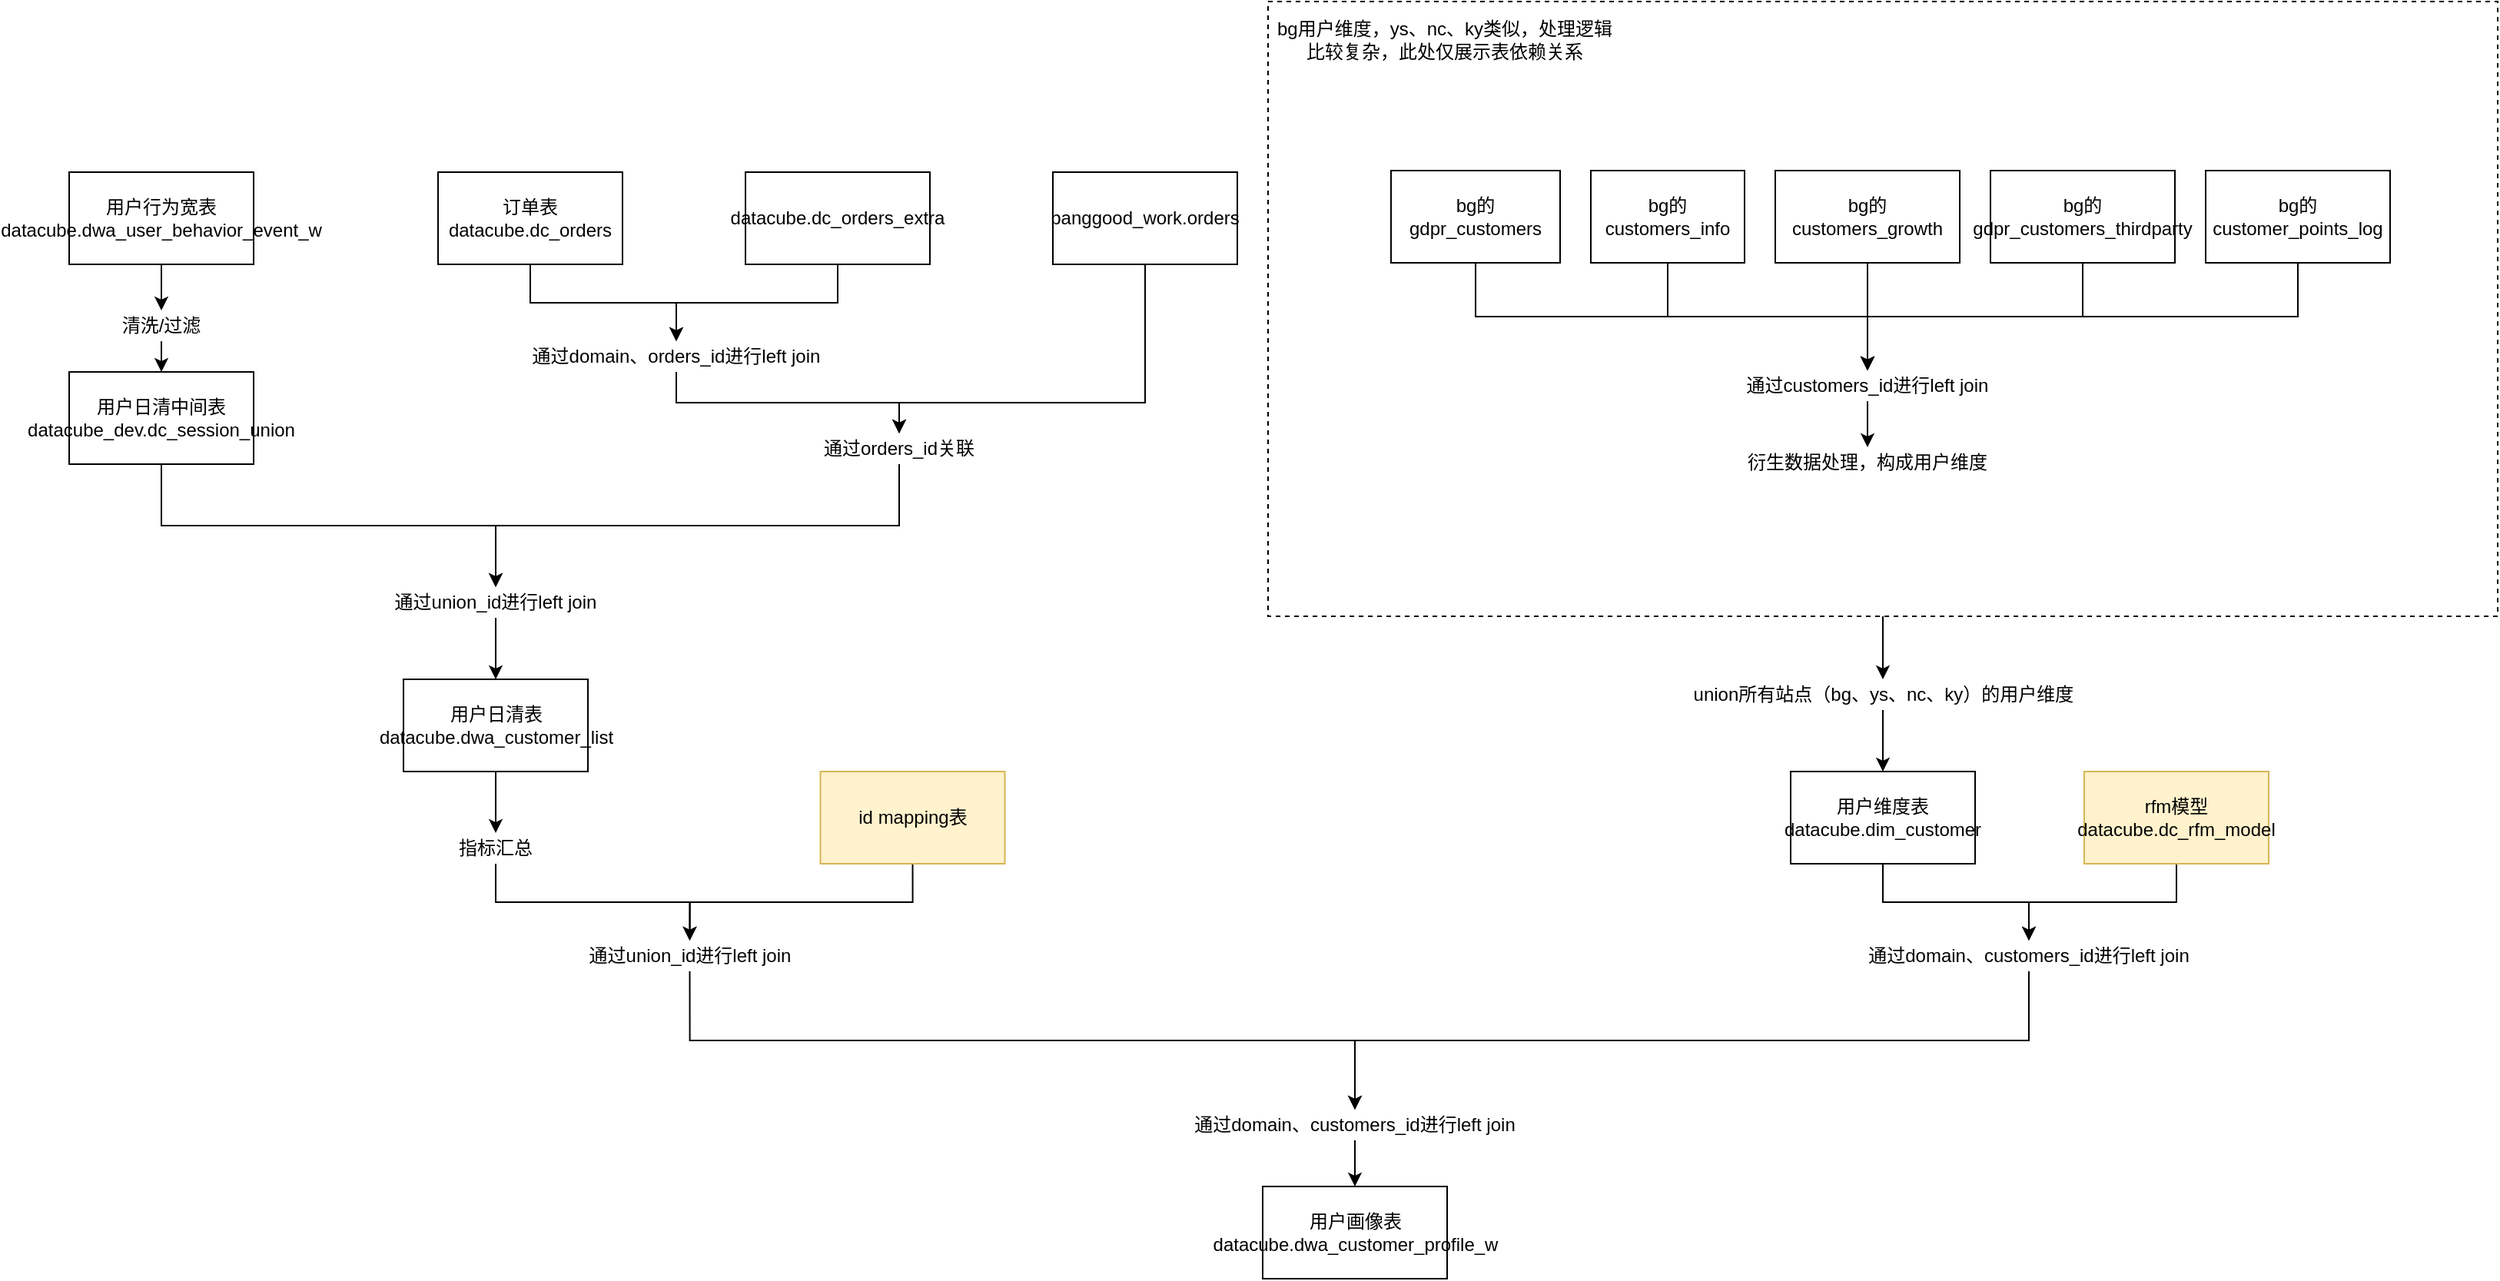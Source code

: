 <mxfile version="14.4.7" type="github" pages="2">
  <diagram id="C5RBs43oDa-KdzZeNtuy" name="Page-1">
    <mxGraphModel dx="1246" dy="677" grid="1" gridSize="10" guides="1" tooltips="1" connect="1" arrows="1" fold="1" page="1" pageScale="1" pageWidth="827" pageHeight="1169" math="0" shadow="0">
      <root>
        <mxCell id="WIyWlLk6GJQsqaUBKTNV-0" />
        <mxCell id="WIyWlLk6GJQsqaUBKTNV-1" parent="WIyWlLk6GJQsqaUBKTNV-0" />
        <mxCell id="aJqS2GngOPCB8_TzCR6t-54" style="edgeStyle=orthogonalEdgeStyle;rounded=0;orthogonalLoop=1;jettySize=auto;html=1;exitX=0.5;exitY=1;exitDx=0;exitDy=0;" parent="WIyWlLk6GJQsqaUBKTNV-1" source="aJqS2GngOPCB8_TzCR6t-59" target="aJqS2GngOPCB8_TzCR6t-53" edge="1">
          <mxGeometry relative="1" as="geometry" />
        </mxCell>
        <mxCell id="aJqS2GngOPCB8_TzCR6t-52" value="用户行为宽表&lt;br&gt;datacube.dwa_user_behavior_event_w" style="rounded=0;whiteSpace=wrap;html=1;" parent="WIyWlLk6GJQsqaUBKTNV-1" vertex="1">
          <mxGeometry x="100" y="251" width="120" height="60" as="geometry" />
        </mxCell>
        <mxCell id="aJqS2GngOPCB8_TzCR6t-66" style="edgeStyle=orthogonalEdgeStyle;rounded=0;orthogonalLoop=1;jettySize=auto;html=1;exitX=0.5;exitY=1;exitDx=0;exitDy=0;entryX=0.5;entryY=0;entryDx=0;entryDy=0;" parent="WIyWlLk6GJQsqaUBKTNV-1" source="aJqS2GngOPCB8_TzCR6t-53" target="aJqS2GngOPCB8_TzCR6t-63" edge="1">
          <mxGeometry relative="1" as="geometry" />
        </mxCell>
        <mxCell id="aJqS2GngOPCB8_TzCR6t-53" value="用户日清中间表&lt;br&gt;datacube_dev.dc_session_union" style="rounded=0;whiteSpace=wrap;html=1;" parent="WIyWlLk6GJQsqaUBKTNV-1" vertex="1">
          <mxGeometry x="100" y="381" width="120" height="60" as="geometry" />
        </mxCell>
        <mxCell id="aJqS2GngOPCB8_TzCR6t-58" style="edgeStyle=orthogonalEdgeStyle;rounded=0;orthogonalLoop=1;jettySize=auto;html=1;exitX=0.5;exitY=1;exitDx=0;exitDy=0;" parent="WIyWlLk6GJQsqaUBKTNV-1" source="aJqS2GngOPCB8_TzCR6t-63" target="aJqS2GngOPCB8_TzCR6t-56" edge="1">
          <mxGeometry relative="1" as="geometry" />
        </mxCell>
        <mxCell id="aJqS2GngOPCB8_TzCR6t-73" style="edgeStyle=orthogonalEdgeStyle;rounded=0;orthogonalLoop=1;jettySize=auto;html=1;exitX=0.5;exitY=1;exitDx=0;exitDy=0;entryX=0.5;entryY=0;entryDx=0;entryDy=0;" parent="WIyWlLk6GJQsqaUBKTNV-1" source="aJqS2GngOPCB8_TzCR6t-55" target="aJqS2GngOPCB8_TzCR6t-72" edge="1">
          <mxGeometry relative="1" as="geometry" />
        </mxCell>
        <mxCell id="aJqS2GngOPCB8_TzCR6t-55" value="订单表&lt;br&gt;datacube.dc_orders" style="rounded=0;whiteSpace=wrap;html=1;" parent="WIyWlLk6GJQsqaUBKTNV-1" vertex="1">
          <mxGeometry x="340" y="251" width="120" height="60" as="geometry" />
        </mxCell>
        <mxCell id="aJqS2GngOPCB8_TzCR6t-62" style="edgeStyle=orthogonalEdgeStyle;rounded=0;orthogonalLoop=1;jettySize=auto;html=1;exitX=0.5;exitY=1;exitDx=0;exitDy=0;entryX=0.5;entryY=0;entryDx=0;entryDy=0;" parent="WIyWlLk6GJQsqaUBKTNV-1" source="aJqS2GngOPCB8_TzCR6t-68" target="aJqS2GngOPCB8_TzCR6t-97" edge="1">
          <mxGeometry relative="1" as="geometry">
            <mxPoint x="377.5" y="741" as="targetPoint" />
          </mxGeometry>
        </mxCell>
        <mxCell id="aJqS2GngOPCB8_TzCR6t-56" value="用户日清表&lt;br&gt;datacube.dwa_customer_list" style="rounded=0;whiteSpace=wrap;html=1;" parent="WIyWlLk6GJQsqaUBKTNV-1" vertex="1">
          <mxGeometry x="317.5" y="581" width="120" height="60" as="geometry" />
        </mxCell>
        <mxCell id="aJqS2GngOPCB8_TzCR6t-59" value="清洗/过滤" style="text;html=1;strokeColor=none;fillColor=none;align=center;verticalAlign=middle;whiteSpace=wrap;rounded=0;" parent="WIyWlLk6GJQsqaUBKTNV-1" vertex="1">
          <mxGeometry x="125" y="341" width="70" height="20" as="geometry" />
        </mxCell>
        <mxCell id="aJqS2GngOPCB8_TzCR6t-60" style="edgeStyle=orthogonalEdgeStyle;rounded=0;orthogonalLoop=1;jettySize=auto;html=1;exitX=0.5;exitY=1;exitDx=0;exitDy=0;" parent="WIyWlLk6GJQsqaUBKTNV-1" source="aJqS2GngOPCB8_TzCR6t-52" target="aJqS2GngOPCB8_TzCR6t-59" edge="1">
          <mxGeometry relative="1" as="geometry">
            <mxPoint x="160" y="311" as="sourcePoint" />
            <mxPoint x="160" y="381" as="targetPoint" />
          </mxGeometry>
        </mxCell>
        <mxCell id="aJqS2GngOPCB8_TzCR6t-63" value="通过union_id进行left join" style="text;html=1;strokeColor=none;fillColor=none;align=center;verticalAlign=middle;whiteSpace=wrap;rounded=0;" parent="WIyWlLk6GJQsqaUBKTNV-1" vertex="1">
          <mxGeometry x="270" y="521" width="215" height="20" as="geometry" />
        </mxCell>
        <mxCell id="aJqS2GngOPCB8_TzCR6t-68" value="指标汇总" style="text;html=1;strokeColor=none;fillColor=none;align=center;verticalAlign=middle;whiteSpace=wrap;rounded=0;" parent="WIyWlLk6GJQsqaUBKTNV-1" vertex="1">
          <mxGeometry x="336.25" y="681" width="82.5" height="20" as="geometry" />
        </mxCell>
        <mxCell id="aJqS2GngOPCB8_TzCR6t-69" style="edgeStyle=orthogonalEdgeStyle;rounded=0;orthogonalLoop=1;jettySize=auto;html=1;exitX=0.5;exitY=1;exitDx=0;exitDy=0;entryX=0.5;entryY=0;entryDx=0;entryDy=0;" parent="WIyWlLk6GJQsqaUBKTNV-1" source="aJqS2GngOPCB8_TzCR6t-56" target="aJqS2GngOPCB8_TzCR6t-68" edge="1">
          <mxGeometry relative="1" as="geometry">
            <mxPoint x="377.5" y="601" as="sourcePoint" />
            <mxPoint x="377.5" y="661" as="targetPoint" />
          </mxGeometry>
        </mxCell>
        <mxCell id="aJqS2GngOPCB8_TzCR6t-77" style="edgeStyle=orthogonalEdgeStyle;rounded=0;orthogonalLoop=1;jettySize=auto;html=1;exitX=0.5;exitY=1;exitDx=0;exitDy=0;entryX=0.5;entryY=0;entryDx=0;entryDy=0;" parent="WIyWlLk6GJQsqaUBKTNV-1" source="aJqS2GngOPCB8_TzCR6t-70" target="aJqS2GngOPCB8_TzCR6t-72" edge="1">
          <mxGeometry relative="1" as="geometry" />
        </mxCell>
        <mxCell id="aJqS2GngOPCB8_TzCR6t-70" value="datacube.dc_orders_extra" style="rounded=0;whiteSpace=wrap;html=1;" parent="WIyWlLk6GJQsqaUBKTNV-1" vertex="1">
          <mxGeometry x="540" y="251" width="120" height="60" as="geometry" />
        </mxCell>
        <mxCell id="aJqS2GngOPCB8_TzCR6t-83" style="edgeStyle=orthogonalEdgeStyle;rounded=0;orthogonalLoop=1;jettySize=auto;html=1;exitX=0.5;exitY=1;exitDx=0;exitDy=0;entryX=0.5;entryY=0;entryDx=0;entryDy=0;" parent="WIyWlLk6GJQsqaUBKTNV-1" source="aJqS2GngOPCB8_TzCR6t-72" target="aJqS2GngOPCB8_TzCR6t-81" edge="1">
          <mxGeometry relative="1" as="geometry" />
        </mxCell>
        <mxCell id="aJqS2GngOPCB8_TzCR6t-72" value="通过domain、orders_id进行left join" style="text;html=1;strokeColor=none;fillColor=none;align=center;verticalAlign=middle;whiteSpace=wrap;rounded=0;" parent="WIyWlLk6GJQsqaUBKTNV-1" vertex="1">
          <mxGeometry x="380" y="361" width="230" height="20" as="geometry" />
        </mxCell>
        <mxCell id="aJqS2GngOPCB8_TzCR6t-84" style="edgeStyle=orthogonalEdgeStyle;rounded=0;orthogonalLoop=1;jettySize=auto;html=1;exitX=0.5;exitY=1;exitDx=0;exitDy=0;" parent="WIyWlLk6GJQsqaUBKTNV-1" source="aJqS2GngOPCB8_TzCR6t-80" target="aJqS2GngOPCB8_TzCR6t-81" edge="1">
          <mxGeometry relative="1" as="geometry">
            <Array as="points">
              <mxPoint x="800" y="401" />
              <mxPoint x="640" y="401" />
            </Array>
          </mxGeometry>
        </mxCell>
        <mxCell id="aJqS2GngOPCB8_TzCR6t-80" value="banggood_work.orders" style="rounded=0;whiteSpace=wrap;html=1;" parent="WIyWlLk6GJQsqaUBKTNV-1" vertex="1">
          <mxGeometry x="740" y="251" width="120" height="60" as="geometry" />
        </mxCell>
        <mxCell id="aJqS2GngOPCB8_TzCR6t-85" style="edgeStyle=orthogonalEdgeStyle;rounded=0;orthogonalLoop=1;jettySize=auto;html=1;exitX=0.5;exitY=1;exitDx=0;exitDy=0;" parent="WIyWlLk6GJQsqaUBKTNV-1" source="aJqS2GngOPCB8_TzCR6t-81" target="aJqS2GngOPCB8_TzCR6t-63" edge="1">
          <mxGeometry relative="1" as="geometry" />
        </mxCell>
        <mxCell id="aJqS2GngOPCB8_TzCR6t-81" value="通过orders_id关联" style="text;html=1;strokeColor=none;fillColor=none;align=center;verticalAlign=middle;whiteSpace=wrap;rounded=0;" parent="WIyWlLk6GJQsqaUBKTNV-1" vertex="1">
          <mxGeometry x="560" y="421" width="160" height="20" as="geometry" />
        </mxCell>
        <mxCell id="aJqS2GngOPCB8_TzCR6t-109" style="edgeStyle=orthogonalEdgeStyle;rounded=0;orthogonalLoop=1;jettySize=auto;html=1;exitX=0.5;exitY=1;exitDx=0;exitDy=0;entryX=0.5;entryY=0;entryDx=0;entryDy=0;" parent="WIyWlLk6GJQsqaUBKTNV-1" source="aJqS2GngOPCB8_TzCR6t-86" target="aJqS2GngOPCB8_TzCR6t-97" edge="1">
          <mxGeometry relative="1" as="geometry" />
        </mxCell>
        <mxCell id="aJqS2GngOPCB8_TzCR6t-86" value="id mapping表" style="rounded=0;whiteSpace=wrap;html=1;fillColor=#fff2cc;strokeColor=#d6b656;" parent="WIyWlLk6GJQsqaUBKTNV-1" vertex="1">
          <mxGeometry x="588.75" y="641" width="120" height="60" as="geometry" />
        </mxCell>
        <mxCell id="aJqS2GngOPCB8_TzCR6t-96" style="edgeStyle=orthogonalEdgeStyle;rounded=0;orthogonalLoop=1;jettySize=auto;html=1;exitX=0.5;exitY=1;exitDx=0;exitDy=0;entryX=0.5;entryY=0;entryDx=0;entryDy=0;" parent="WIyWlLk6GJQsqaUBKTNV-1" source="aJqS2GngOPCB8_TzCR6t-87" target="aJqS2GngOPCB8_TzCR6t-93" edge="1">
          <mxGeometry relative="1" as="geometry" />
        </mxCell>
        <mxCell id="aJqS2GngOPCB8_TzCR6t-87" value="rfm模型&lt;br&gt;datacube.dc_rfm_model" style="rounded=0;whiteSpace=wrap;html=1;fillColor=#fff2cc;strokeColor=#d6b656;" parent="WIyWlLk6GJQsqaUBKTNV-1" vertex="1">
          <mxGeometry x="1411" y="641" width="120" height="60" as="geometry" />
        </mxCell>
        <mxCell id="aJqS2GngOPCB8_TzCR6t-94" style="edgeStyle=orthogonalEdgeStyle;rounded=0;orthogonalLoop=1;jettySize=auto;html=1;exitX=0.5;exitY=1;exitDx=0;exitDy=0;entryX=0.5;entryY=0;entryDx=0;entryDy=0;" parent="WIyWlLk6GJQsqaUBKTNV-1" source="aJqS2GngOPCB8_TzCR6t-88" target="aJqS2GngOPCB8_TzCR6t-93" edge="1">
          <mxGeometry relative="1" as="geometry" />
        </mxCell>
        <mxCell id="aJqS2GngOPCB8_TzCR6t-88" value="用户维度表&lt;br&gt;datacube.dim_customer" style="rounded=0;whiteSpace=wrap;html=1;" parent="WIyWlLk6GJQsqaUBKTNV-1" vertex="1">
          <mxGeometry x="1220" y="641" width="120" height="60" as="geometry" />
        </mxCell>
        <mxCell id="aJqS2GngOPCB8_TzCR6t-103" style="edgeStyle=orthogonalEdgeStyle;rounded=0;orthogonalLoop=1;jettySize=auto;html=1;exitX=0.5;exitY=1;exitDx=0;exitDy=0;entryX=0.5;entryY=0;entryDx=0;entryDy=0;" parent="WIyWlLk6GJQsqaUBKTNV-1" source="aJqS2GngOPCB8_TzCR6t-93" target="aJqS2GngOPCB8_TzCR6t-101" edge="1">
          <mxGeometry relative="1" as="geometry" />
        </mxCell>
        <mxCell id="aJqS2GngOPCB8_TzCR6t-93" value="通过domain、customers_id进行left join" style="text;html=1;strokeColor=none;fillColor=none;align=center;verticalAlign=middle;whiteSpace=wrap;rounded=0;" parent="WIyWlLk6GJQsqaUBKTNV-1" vertex="1">
          <mxGeometry x="1260" y="751" width="230" height="20" as="geometry" />
        </mxCell>
        <mxCell id="aJqS2GngOPCB8_TzCR6t-102" style="edgeStyle=orthogonalEdgeStyle;rounded=0;orthogonalLoop=1;jettySize=auto;html=1;exitX=0.5;exitY=1;exitDx=0;exitDy=0;entryX=0.5;entryY=0;entryDx=0;entryDy=0;" parent="WIyWlLk6GJQsqaUBKTNV-1" source="aJqS2GngOPCB8_TzCR6t-97" target="aJqS2GngOPCB8_TzCR6t-101" edge="1">
          <mxGeometry relative="1" as="geometry" />
        </mxCell>
        <mxCell id="aJqS2GngOPCB8_TzCR6t-97" value="通过union_id进行left join" style="text;html=1;strokeColor=none;fillColor=none;align=center;verticalAlign=middle;whiteSpace=wrap;rounded=0;" parent="WIyWlLk6GJQsqaUBKTNV-1" vertex="1">
          <mxGeometry x="418.75" y="751" width="170" height="20" as="geometry" />
        </mxCell>
        <mxCell id="aJqS2GngOPCB8_TzCR6t-105" value="" style="edgeStyle=orthogonalEdgeStyle;rounded=0;orthogonalLoop=1;jettySize=auto;html=1;" parent="WIyWlLk6GJQsqaUBKTNV-1" source="aJqS2GngOPCB8_TzCR6t-101" target="aJqS2GngOPCB8_TzCR6t-104" edge="1">
          <mxGeometry relative="1" as="geometry" />
        </mxCell>
        <mxCell id="aJqS2GngOPCB8_TzCR6t-101" value="通过domain、customers_id进行left join" style="text;html=1;strokeColor=none;fillColor=none;align=center;verticalAlign=middle;whiteSpace=wrap;rounded=0;" parent="WIyWlLk6GJQsqaUBKTNV-1" vertex="1">
          <mxGeometry x="790" y="861" width="293" height="20" as="geometry" />
        </mxCell>
        <mxCell id="aJqS2GngOPCB8_TzCR6t-104" value="用户画像表&lt;br&gt;datacube.dwa_customer_profile_w" style="whiteSpace=wrap;html=1;" parent="WIyWlLk6GJQsqaUBKTNV-1" vertex="1">
          <mxGeometry x="876.5" y="911" width="120" height="60" as="geometry" />
        </mxCell>
        <mxCell id="aJqS2GngOPCB8_TzCR6t-127" value="" style="group" parent="WIyWlLk6GJQsqaUBKTNV-1" vertex="1" connectable="0">
          <mxGeometry x="880" y="140" width="800" height="400" as="geometry" />
        </mxCell>
        <mxCell id="aJqS2GngOPCB8_TzCR6t-126" value="" style="rounded=0;whiteSpace=wrap;html=1;fillColor=none;dashed=1;" parent="aJqS2GngOPCB8_TzCR6t-127" vertex="1">
          <mxGeometry width="800" height="400" as="geometry" />
        </mxCell>
        <mxCell id="aJqS2GngOPCB8_TzCR6t-106" value="bg的gdpr_customers" style="rounded=0;whiteSpace=wrap;html=1;" parent="aJqS2GngOPCB8_TzCR6t-127" vertex="1">
          <mxGeometry x="80" y="110" width="110" height="60" as="geometry" />
        </mxCell>
        <mxCell id="aJqS2GngOPCB8_TzCR6t-107" value="bg的customers_info" style="rounded=0;whiteSpace=wrap;html=1;" parent="aJqS2GngOPCB8_TzCR6t-127" vertex="1">
          <mxGeometry x="210" y="110" width="100" height="60" as="geometry" />
        </mxCell>
        <mxCell id="aJqS2GngOPCB8_TzCR6t-108" value="bg的customers_growth" style="rounded=0;whiteSpace=wrap;html=1;" parent="aJqS2GngOPCB8_TzCR6t-127" vertex="1">
          <mxGeometry x="330" y="110" width="120" height="60" as="geometry" />
        </mxCell>
        <mxCell id="aJqS2GngOPCB8_TzCR6t-110" value="通过customers_id进行left join" style="text;html=1;strokeColor=none;fillColor=none;align=center;verticalAlign=middle;whiteSpace=wrap;rounded=0;" parent="aJqS2GngOPCB8_TzCR6t-127" vertex="1">
          <mxGeometry x="300" y="240" width="180" height="20" as="geometry" />
        </mxCell>
        <mxCell id="aJqS2GngOPCB8_TzCR6t-111" style="edgeStyle=orthogonalEdgeStyle;rounded=0;orthogonalLoop=1;jettySize=auto;html=1;exitX=0.5;exitY=1;exitDx=0;exitDy=0;" parent="aJqS2GngOPCB8_TzCR6t-127" source="aJqS2GngOPCB8_TzCR6t-106" target="aJqS2GngOPCB8_TzCR6t-110" edge="1">
          <mxGeometry relative="1" as="geometry" />
        </mxCell>
        <mxCell id="aJqS2GngOPCB8_TzCR6t-112" style="edgeStyle=orthogonalEdgeStyle;rounded=0;orthogonalLoop=1;jettySize=auto;html=1;exitX=0.5;exitY=1;exitDx=0;exitDy=0;" parent="aJqS2GngOPCB8_TzCR6t-127" source="aJqS2GngOPCB8_TzCR6t-107" target="aJqS2GngOPCB8_TzCR6t-110" edge="1">
          <mxGeometry relative="1" as="geometry" />
        </mxCell>
        <mxCell id="aJqS2GngOPCB8_TzCR6t-113" style="edgeStyle=orthogonalEdgeStyle;rounded=0;orthogonalLoop=1;jettySize=auto;html=1;exitX=0.5;exitY=1;exitDx=0;exitDy=0;entryX=0.5;entryY=0;entryDx=0;entryDy=0;" parent="aJqS2GngOPCB8_TzCR6t-127" source="aJqS2GngOPCB8_TzCR6t-108" target="aJqS2GngOPCB8_TzCR6t-110" edge="1">
          <mxGeometry relative="1" as="geometry" />
        </mxCell>
        <mxCell id="aJqS2GngOPCB8_TzCR6t-122" style="edgeStyle=orthogonalEdgeStyle;rounded=0;orthogonalLoop=1;jettySize=auto;html=1;exitX=0.5;exitY=1;exitDx=0;exitDy=0;entryX=0.5;entryY=0;entryDx=0;entryDy=0;" parent="aJqS2GngOPCB8_TzCR6t-127" source="aJqS2GngOPCB8_TzCR6t-114" target="aJqS2GngOPCB8_TzCR6t-110" edge="1">
          <mxGeometry relative="1" as="geometry" />
        </mxCell>
        <mxCell id="aJqS2GngOPCB8_TzCR6t-114" value="bg的gdpr_customers_thirdparty" style="rounded=0;whiteSpace=wrap;html=1;" parent="aJqS2GngOPCB8_TzCR6t-127" vertex="1">
          <mxGeometry x="470" y="110" width="120" height="60" as="geometry" />
        </mxCell>
        <mxCell id="aJqS2GngOPCB8_TzCR6t-123" style="edgeStyle=orthogonalEdgeStyle;rounded=0;orthogonalLoop=1;jettySize=auto;html=1;exitX=0.5;exitY=1;exitDx=0;exitDy=0;" parent="aJqS2GngOPCB8_TzCR6t-127" source="aJqS2GngOPCB8_TzCR6t-115" target="aJqS2GngOPCB8_TzCR6t-110" edge="1">
          <mxGeometry relative="1" as="geometry" />
        </mxCell>
        <mxCell id="aJqS2GngOPCB8_TzCR6t-115" value="bg的customer_points_log" style="rounded=0;whiteSpace=wrap;html=1;" parent="aJqS2GngOPCB8_TzCR6t-127" vertex="1">
          <mxGeometry x="610" y="110" width="120" height="60" as="geometry" />
        </mxCell>
        <mxCell id="aJqS2GngOPCB8_TzCR6t-118" value="衍生数据处理，构成用户维度" style="text;html=1;strokeColor=none;fillColor=none;align=center;verticalAlign=middle;whiteSpace=wrap;rounded=0;" parent="aJqS2GngOPCB8_TzCR6t-127" vertex="1">
          <mxGeometry x="310" y="290" width="160" height="20" as="geometry" />
        </mxCell>
        <mxCell id="aJqS2GngOPCB8_TzCR6t-119" style="edgeStyle=orthogonalEdgeStyle;rounded=0;orthogonalLoop=1;jettySize=auto;html=1;exitX=0.5;exitY=1;exitDx=0;exitDy=0;entryX=0.5;entryY=0;entryDx=0;entryDy=0;" parent="aJqS2GngOPCB8_TzCR6t-127" source="aJqS2GngOPCB8_TzCR6t-110" target="aJqS2GngOPCB8_TzCR6t-118" edge="1">
          <mxGeometry relative="1" as="geometry" />
        </mxCell>
        <mxCell id="aJqS2GngOPCB8_TzCR6t-128" value="bg用户维度，ys、nc、ky类似，处理逻辑比较复杂，此处仅展示表依赖关系" style="text;html=1;strokeColor=none;fillColor=none;align=center;verticalAlign=middle;whiteSpace=wrap;rounded=0;dashed=1;" parent="aJqS2GngOPCB8_TzCR6t-127" vertex="1">
          <mxGeometry width="230" height="50" as="geometry" />
        </mxCell>
        <mxCell id="aJqS2GngOPCB8_TzCR6t-139" style="edgeStyle=orthogonalEdgeStyle;rounded=0;orthogonalLoop=1;jettySize=auto;html=1;exitX=0.5;exitY=1;exitDx=0;exitDy=0;entryX=0.5;entryY=0;entryDx=0;entryDy=0;" parent="WIyWlLk6GJQsqaUBKTNV-1" source="aJqS2GngOPCB8_TzCR6t-136" target="aJqS2GngOPCB8_TzCR6t-88" edge="1">
          <mxGeometry relative="1" as="geometry" />
        </mxCell>
        <mxCell id="aJqS2GngOPCB8_TzCR6t-136" value="union所有站点（bg、ys、nc、ky）的用户维度" style="text;html=1;strokeColor=none;fillColor=none;align=center;verticalAlign=middle;whiteSpace=wrap;rounded=0;" parent="WIyWlLk6GJQsqaUBKTNV-1" vertex="1">
          <mxGeometry x="1152.5" y="581" width="255" height="20" as="geometry" />
        </mxCell>
        <mxCell id="aJqS2GngOPCB8_TzCR6t-138" style="edgeStyle=orthogonalEdgeStyle;rounded=0;orthogonalLoop=1;jettySize=auto;html=1;exitX=0.5;exitY=1;exitDx=0;exitDy=0;" parent="WIyWlLk6GJQsqaUBKTNV-1" source="aJqS2GngOPCB8_TzCR6t-126" target="aJqS2GngOPCB8_TzCR6t-136" edge="1">
          <mxGeometry relative="1" as="geometry" />
        </mxCell>
      </root>
    </mxGraphModel>
  </diagram>
  <diagram name="Copy of Page-1" id="oYa1fbCJmuZh1JLJZy7P">
    <mxGraphModel dx="1246" dy="677" grid="1" gridSize="10" guides="1" tooltips="1" connect="1" arrows="1" fold="1" page="1" pageScale="1" pageWidth="827" pageHeight="1169" math="0" shadow="0">
      <root>
        <mxCell id="azscpY7cxtDsbieBnnKw-0" />
        <mxCell id="azscpY7cxtDsbieBnnKw-1" parent="azscpY7cxtDsbieBnnKw-0" />
        <mxCell id="azscpY7cxtDsbieBnnKw-2" style="edgeStyle=orthogonalEdgeStyle;rounded=0;orthogonalLoop=1;jettySize=auto;html=1;exitX=0.5;exitY=1;exitDx=0;exitDy=0;" edge="1" parent="azscpY7cxtDsbieBnnKw-1" source="azscpY7cxtDsbieBnnKw-11" target="azscpY7cxtDsbieBnnKw-5">
          <mxGeometry relative="1" as="geometry" />
        </mxCell>
        <mxCell id="azscpY7cxtDsbieBnnKw-3" value="用户行为宽表&lt;br&gt;datacube.dwa_user_behavior_event_w" style="rounded=0;whiteSpace=wrap;html=1;" vertex="1" parent="azscpY7cxtDsbieBnnKw-1">
          <mxGeometry x="100" y="251" width="120" height="60" as="geometry" />
        </mxCell>
        <mxCell id="azscpY7cxtDsbieBnnKw-4" style="edgeStyle=orthogonalEdgeStyle;rounded=0;orthogonalLoop=1;jettySize=auto;html=1;exitX=0.5;exitY=1;exitDx=0;exitDy=0;entryX=0.5;entryY=0;entryDx=0;entryDy=0;" edge="1" parent="azscpY7cxtDsbieBnnKw-1" source="azscpY7cxtDsbieBnnKw-5" target="azscpY7cxtDsbieBnnKw-13">
          <mxGeometry relative="1" as="geometry" />
        </mxCell>
        <mxCell id="azscpY7cxtDsbieBnnKw-5" value="用户日清中间表&lt;br&gt;datacube_dev.dc_session_union" style="rounded=0;whiteSpace=wrap;html=1;" vertex="1" parent="azscpY7cxtDsbieBnnKw-1">
          <mxGeometry x="100" y="381" width="120" height="60" as="geometry" />
        </mxCell>
        <mxCell id="azscpY7cxtDsbieBnnKw-6" style="edgeStyle=orthogonalEdgeStyle;rounded=0;orthogonalLoop=1;jettySize=auto;html=1;exitX=0.5;exitY=1;exitDx=0;exitDy=0;" edge="1" parent="azscpY7cxtDsbieBnnKw-1" source="azscpY7cxtDsbieBnnKw-13" target="azscpY7cxtDsbieBnnKw-10">
          <mxGeometry relative="1" as="geometry" />
        </mxCell>
        <mxCell id="azscpY7cxtDsbieBnnKw-7" style="edgeStyle=orthogonalEdgeStyle;rounded=0;orthogonalLoop=1;jettySize=auto;html=1;exitX=0.5;exitY=1;exitDx=0;exitDy=0;entryX=0.5;entryY=0;entryDx=0;entryDy=0;" edge="1" parent="azscpY7cxtDsbieBnnKw-1" source="azscpY7cxtDsbieBnnKw-8" target="azscpY7cxtDsbieBnnKw-19">
          <mxGeometry relative="1" as="geometry" />
        </mxCell>
        <mxCell id="azscpY7cxtDsbieBnnKw-8" value="订单表&lt;br&gt;datacube.dc_orders" style="rounded=0;whiteSpace=wrap;html=1;" vertex="1" parent="azscpY7cxtDsbieBnnKw-1">
          <mxGeometry x="340" y="251" width="120" height="60" as="geometry" />
        </mxCell>
        <mxCell id="azscpY7cxtDsbieBnnKw-9" style="edgeStyle=orthogonalEdgeStyle;rounded=0;orthogonalLoop=1;jettySize=auto;html=1;exitX=0.5;exitY=1;exitDx=0;exitDy=0;entryX=0.5;entryY=0;entryDx=0;entryDy=0;" edge="1" parent="azscpY7cxtDsbieBnnKw-1" source="azscpY7cxtDsbieBnnKw-14" target="azscpY7cxtDsbieBnnKw-33">
          <mxGeometry relative="1" as="geometry">
            <mxPoint x="377.5" y="741" as="targetPoint" />
          </mxGeometry>
        </mxCell>
        <mxCell id="azscpY7cxtDsbieBnnKw-10" value="用户日清表&lt;br&gt;datacube.dwa_customer_list" style="rounded=0;whiteSpace=wrap;html=1;" vertex="1" parent="azscpY7cxtDsbieBnnKw-1">
          <mxGeometry x="317.5" y="581" width="120" height="60" as="geometry" />
        </mxCell>
        <mxCell id="azscpY7cxtDsbieBnnKw-11" value="清洗/过滤" style="text;html=1;strokeColor=none;fillColor=none;align=center;verticalAlign=middle;whiteSpace=wrap;rounded=0;" vertex="1" parent="azscpY7cxtDsbieBnnKw-1">
          <mxGeometry x="125" y="341" width="70" height="20" as="geometry" />
        </mxCell>
        <mxCell id="azscpY7cxtDsbieBnnKw-12" style="edgeStyle=orthogonalEdgeStyle;rounded=0;orthogonalLoop=1;jettySize=auto;html=1;exitX=0.5;exitY=1;exitDx=0;exitDy=0;" edge="1" parent="azscpY7cxtDsbieBnnKw-1" source="azscpY7cxtDsbieBnnKw-3" target="azscpY7cxtDsbieBnnKw-11">
          <mxGeometry relative="1" as="geometry">
            <mxPoint x="160" y="311" as="sourcePoint" />
            <mxPoint x="160" y="381" as="targetPoint" />
          </mxGeometry>
        </mxCell>
        <mxCell id="azscpY7cxtDsbieBnnKw-13" value="通过union_id进行left join" style="text;html=1;strokeColor=none;fillColor=none;align=center;verticalAlign=middle;whiteSpace=wrap;rounded=0;" vertex="1" parent="azscpY7cxtDsbieBnnKw-1">
          <mxGeometry x="270" y="521" width="215" height="20" as="geometry" />
        </mxCell>
        <mxCell id="azscpY7cxtDsbieBnnKw-14" value="指标汇总" style="text;html=1;strokeColor=none;fillColor=none;align=center;verticalAlign=middle;whiteSpace=wrap;rounded=0;" vertex="1" parent="azscpY7cxtDsbieBnnKw-1">
          <mxGeometry x="336.25" y="681" width="82.5" height="20" as="geometry" />
        </mxCell>
        <mxCell id="azscpY7cxtDsbieBnnKw-15" style="edgeStyle=orthogonalEdgeStyle;rounded=0;orthogonalLoop=1;jettySize=auto;html=1;exitX=0.5;exitY=1;exitDx=0;exitDy=0;entryX=0.5;entryY=0;entryDx=0;entryDy=0;" edge="1" parent="azscpY7cxtDsbieBnnKw-1" source="azscpY7cxtDsbieBnnKw-10" target="azscpY7cxtDsbieBnnKw-14">
          <mxGeometry relative="1" as="geometry">
            <mxPoint x="377.5" y="601" as="sourcePoint" />
            <mxPoint x="377.5" y="661" as="targetPoint" />
          </mxGeometry>
        </mxCell>
        <mxCell id="azscpY7cxtDsbieBnnKw-16" style="edgeStyle=orthogonalEdgeStyle;rounded=0;orthogonalLoop=1;jettySize=auto;html=1;exitX=0.5;exitY=1;exitDx=0;exitDy=0;entryX=0.5;entryY=0;entryDx=0;entryDy=0;" edge="1" parent="azscpY7cxtDsbieBnnKw-1" source="azscpY7cxtDsbieBnnKw-17" target="azscpY7cxtDsbieBnnKw-19">
          <mxGeometry relative="1" as="geometry" />
        </mxCell>
        <mxCell id="azscpY7cxtDsbieBnnKw-17" value="datacube.dc_orders_extra" style="rounded=0;whiteSpace=wrap;html=1;" vertex="1" parent="azscpY7cxtDsbieBnnKw-1">
          <mxGeometry x="540" y="251" width="120" height="60" as="geometry" />
        </mxCell>
        <mxCell id="azscpY7cxtDsbieBnnKw-18" style="edgeStyle=orthogonalEdgeStyle;rounded=0;orthogonalLoop=1;jettySize=auto;html=1;exitX=0.5;exitY=1;exitDx=0;exitDy=0;entryX=0.5;entryY=0;entryDx=0;entryDy=0;" edge="1" parent="azscpY7cxtDsbieBnnKw-1" source="azscpY7cxtDsbieBnnKw-19" target="azscpY7cxtDsbieBnnKw-23">
          <mxGeometry relative="1" as="geometry" />
        </mxCell>
        <mxCell id="azscpY7cxtDsbieBnnKw-19" value="通过domain、orders_id进行left join" style="text;html=1;strokeColor=none;fillColor=none;align=center;verticalAlign=middle;whiteSpace=wrap;rounded=0;" vertex="1" parent="azscpY7cxtDsbieBnnKw-1">
          <mxGeometry x="380" y="361" width="230" height="20" as="geometry" />
        </mxCell>
        <mxCell id="azscpY7cxtDsbieBnnKw-20" style="edgeStyle=orthogonalEdgeStyle;rounded=0;orthogonalLoop=1;jettySize=auto;html=1;exitX=0.5;exitY=1;exitDx=0;exitDy=0;" edge="1" parent="azscpY7cxtDsbieBnnKw-1" source="azscpY7cxtDsbieBnnKw-21" target="azscpY7cxtDsbieBnnKw-23">
          <mxGeometry relative="1" as="geometry">
            <Array as="points">
              <mxPoint x="800" y="401" />
              <mxPoint x="640" y="401" />
            </Array>
          </mxGeometry>
        </mxCell>
        <mxCell id="azscpY7cxtDsbieBnnKw-21" value="banggood_work.orders" style="rounded=0;whiteSpace=wrap;html=1;" vertex="1" parent="azscpY7cxtDsbieBnnKw-1">
          <mxGeometry x="740" y="251" width="120" height="60" as="geometry" />
        </mxCell>
        <mxCell id="azscpY7cxtDsbieBnnKw-22" style="edgeStyle=orthogonalEdgeStyle;rounded=0;orthogonalLoop=1;jettySize=auto;html=1;exitX=0.5;exitY=1;exitDx=0;exitDy=0;" edge="1" parent="azscpY7cxtDsbieBnnKw-1" source="azscpY7cxtDsbieBnnKw-23" target="azscpY7cxtDsbieBnnKw-13">
          <mxGeometry relative="1" as="geometry" />
        </mxCell>
        <mxCell id="azscpY7cxtDsbieBnnKw-23" value="通过orders_id关联" style="text;html=1;strokeColor=none;fillColor=none;align=center;verticalAlign=middle;whiteSpace=wrap;rounded=0;" vertex="1" parent="azscpY7cxtDsbieBnnKw-1">
          <mxGeometry x="560" y="421" width="160" height="20" as="geometry" />
        </mxCell>
        <mxCell id="azscpY7cxtDsbieBnnKw-24" style="edgeStyle=orthogonalEdgeStyle;rounded=0;orthogonalLoop=1;jettySize=auto;html=1;exitX=0.5;exitY=1;exitDx=0;exitDy=0;entryX=0.5;entryY=0;entryDx=0;entryDy=0;" edge="1" parent="azscpY7cxtDsbieBnnKw-1" source="azscpY7cxtDsbieBnnKw-25" target="azscpY7cxtDsbieBnnKw-33">
          <mxGeometry relative="1" as="geometry" />
        </mxCell>
        <mxCell id="azscpY7cxtDsbieBnnKw-25" value="id mapping表" style="rounded=0;whiteSpace=wrap;html=1;fillColor=#fff2cc;strokeColor=#d6b656;" vertex="1" parent="azscpY7cxtDsbieBnnKw-1">
          <mxGeometry x="588.75" y="641" width="120" height="60" as="geometry" />
        </mxCell>
        <mxCell id="azscpY7cxtDsbieBnnKw-26" style="edgeStyle=orthogonalEdgeStyle;rounded=0;orthogonalLoop=1;jettySize=auto;html=1;exitX=0.5;exitY=1;exitDx=0;exitDy=0;entryX=0.5;entryY=0;entryDx=0;entryDy=0;" edge="1" parent="azscpY7cxtDsbieBnnKw-1" source="azscpY7cxtDsbieBnnKw-27" target="azscpY7cxtDsbieBnnKw-31">
          <mxGeometry relative="1" as="geometry" />
        </mxCell>
        <mxCell id="azscpY7cxtDsbieBnnKw-27" value="rfm模型&lt;br&gt;datacube.dc_rfm_model" style="rounded=0;whiteSpace=wrap;html=1;fillColor=#fff2cc;strokeColor=#d6b656;" vertex="1" parent="azscpY7cxtDsbieBnnKw-1">
          <mxGeometry x="1411" y="641" width="120" height="60" as="geometry" />
        </mxCell>
        <mxCell id="azscpY7cxtDsbieBnnKw-28" style="edgeStyle=orthogonalEdgeStyle;rounded=0;orthogonalLoop=1;jettySize=auto;html=1;exitX=0.5;exitY=1;exitDx=0;exitDy=0;entryX=0.5;entryY=0;entryDx=0;entryDy=0;" edge="1" parent="azscpY7cxtDsbieBnnKw-1" source="azscpY7cxtDsbieBnnKw-29" target="azscpY7cxtDsbieBnnKw-31">
          <mxGeometry relative="1" as="geometry" />
        </mxCell>
        <mxCell id="azscpY7cxtDsbieBnnKw-29" value="用户维度表&lt;br&gt;datacube.dim_customer" style="rounded=0;whiteSpace=wrap;html=1;" vertex="1" parent="azscpY7cxtDsbieBnnKw-1">
          <mxGeometry x="1220" y="641" width="120" height="60" as="geometry" />
        </mxCell>
        <mxCell id="azscpY7cxtDsbieBnnKw-30" style="edgeStyle=orthogonalEdgeStyle;rounded=0;orthogonalLoop=1;jettySize=auto;html=1;exitX=0.5;exitY=1;exitDx=0;exitDy=0;entryX=0.5;entryY=0;entryDx=0;entryDy=0;" edge="1" parent="azscpY7cxtDsbieBnnKw-1" source="azscpY7cxtDsbieBnnKw-31" target="azscpY7cxtDsbieBnnKw-35">
          <mxGeometry relative="1" as="geometry" />
        </mxCell>
        <mxCell id="azscpY7cxtDsbieBnnKw-31" value="通过domain、customers_id进行left join" style="text;html=1;strokeColor=none;fillColor=none;align=center;verticalAlign=middle;whiteSpace=wrap;rounded=0;" vertex="1" parent="azscpY7cxtDsbieBnnKw-1">
          <mxGeometry x="1260" y="751" width="230" height="20" as="geometry" />
        </mxCell>
        <mxCell id="azscpY7cxtDsbieBnnKw-32" style="edgeStyle=orthogonalEdgeStyle;rounded=0;orthogonalLoop=1;jettySize=auto;html=1;exitX=0.5;exitY=1;exitDx=0;exitDy=0;entryX=0.5;entryY=0;entryDx=0;entryDy=0;" edge="1" parent="azscpY7cxtDsbieBnnKw-1" source="azscpY7cxtDsbieBnnKw-33" target="azscpY7cxtDsbieBnnKw-35">
          <mxGeometry relative="1" as="geometry" />
        </mxCell>
        <mxCell id="azscpY7cxtDsbieBnnKw-33" value="通过union_id进行left join" style="text;html=1;strokeColor=none;fillColor=none;align=center;verticalAlign=middle;whiteSpace=wrap;rounded=0;" vertex="1" parent="azscpY7cxtDsbieBnnKw-1">
          <mxGeometry x="418.75" y="751" width="170" height="20" as="geometry" />
        </mxCell>
        <mxCell id="azscpY7cxtDsbieBnnKw-34" value="" style="edgeStyle=orthogonalEdgeStyle;rounded=0;orthogonalLoop=1;jettySize=auto;html=1;" edge="1" parent="azscpY7cxtDsbieBnnKw-1" source="azscpY7cxtDsbieBnnKw-35" target="azscpY7cxtDsbieBnnKw-36">
          <mxGeometry relative="1" as="geometry" />
        </mxCell>
        <mxCell id="azscpY7cxtDsbieBnnKw-35" value="通过domain、customers_id进行left join" style="text;html=1;strokeColor=none;fillColor=none;align=center;verticalAlign=middle;whiteSpace=wrap;rounded=0;" vertex="1" parent="azscpY7cxtDsbieBnnKw-1">
          <mxGeometry x="790" y="861" width="293" height="20" as="geometry" />
        </mxCell>
        <mxCell id="azscpY7cxtDsbieBnnKw-36" value="用户画像表&lt;br&gt;datacube.dwa_customer_profile_w" style="whiteSpace=wrap;html=1;" vertex="1" parent="azscpY7cxtDsbieBnnKw-1">
          <mxGeometry x="876.5" y="911" width="120" height="60" as="geometry" />
        </mxCell>
        <mxCell id="azscpY7cxtDsbieBnnKw-37" value="" style="group" vertex="1" connectable="0" parent="azscpY7cxtDsbieBnnKw-1">
          <mxGeometry x="880" y="140" width="800" height="400" as="geometry" />
        </mxCell>
        <mxCell id="azscpY7cxtDsbieBnnKw-38" value="" style="rounded=0;whiteSpace=wrap;html=1;fillColor=none;dashed=1;" vertex="1" parent="azscpY7cxtDsbieBnnKw-37">
          <mxGeometry width="800" height="400" as="geometry" />
        </mxCell>
        <mxCell id="azscpY7cxtDsbieBnnKw-39" value="bg的gdpr_customers" style="rounded=0;whiteSpace=wrap;html=1;" vertex="1" parent="azscpY7cxtDsbieBnnKw-37">
          <mxGeometry x="80" y="110" width="110" height="60" as="geometry" />
        </mxCell>
        <mxCell id="azscpY7cxtDsbieBnnKw-40" value="bg的customers_info" style="rounded=0;whiteSpace=wrap;html=1;" vertex="1" parent="azscpY7cxtDsbieBnnKw-37">
          <mxGeometry x="210" y="110" width="100" height="60" as="geometry" />
        </mxCell>
        <mxCell id="azscpY7cxtDsbieBnnKw-41" value="bg的customers_growth" style="rounded=0;whiteSpace=wrap;html=1;" vertex="1" parent="azscpY7cxtDsbieBnnKw-37">
          <mxGeometry x="330" y="110" width="120" height="60" as="geometry" />
        </mxCell>
        <mxCell id="azscpY7cxtDsbieBnnKw-42" value="通过customers_id进行left join" style="text;html=1;strokeColor=none;fillColor=none;align=center;verticalAlign=middle;whiteSpace=wrap;rounded=0;" vertex="1" parent="azscpY7cxtDsbieBnnKw-37">
          <mxGeometry x="300" y="240" width="180" height="20" as="geometry" />
        </mxCell>
        <mxCell id="azscpY7cxtDsbieBnnKw-43" style="edgeStyle=orthogonalEdgeStyle;rounded=0;orthogonalLoop=1;jettySize=auto;html=1;exitX=0.5;exitY=1;exitDx=0;exitDy=0;" edge="1" parent="azscpY7cxtDsbieBnnKw-37" source="azscpY7cxtDsbieBnnKw-39" target="azscpY7cxtDsbieBnnKw-42">
          <mxGeometry relative="1" as="geometry" />
        </mxCell>
        <mxCell id="azscpY7cxtDsbieBnnKw-44" style="edgeStyle=orthogonalEdgeStyle;rounded=0;orthogonalLoop=1;jettySize=auto;html=1;exitX=0.5;exitY=1;exitDx=0;exitDy=0;" edge="1" parent="azscpY7cxtDsbieBnnKw-37" source="azscpY7cxtDsbieBnnKw-40" target="azscpY7cxtDsbieBnnKw-42">
          <mxGeometry relative="1" as="geometry" />
        </mxCell>
        <mxCell id="azscpY7cxtDsbieBnnKw-45" style="edgeStyle=orthogonalEdgeStyle;rounded=0;orthogonalLoop=1;jettySize=auto;html=1;exitX=0.5;exitY=1;exitDx=0;exitDy=0;entryX=0.5;entryY=0;entryDx=0;entryDy=0;" edge="1" parent="azscpY7cxtDsbieBnnKw-37" source="azscpY7cxtDsbieBnnKw-41" target="azscpY7cxtDsbieBnnKw-42">
          <mxGeometry relative="1" as="geometry" />
        </mxCell>
        <mxCell id="azscpY7cxtDsbieBnnKw-46" style="edgeStyle=orthogonalEdgeStyle;rounded=0;orthogonalLoop=1;jettySize=auto;html=1;exitX=0.5;exitY=1;exitDx=0;exitDy=0;entryX=0.5;entryY=0;entryDx=0;entryDy=0;" edge="1" parent="azscpY7cxtDsbieBnnKw-37" source="azscpY7cxtDsbieBnnKw-47" target="azscpY7cxtDsbieBnnKw-42">
          <mxGeometry relative="1" as="geometry" />
        </mxCell>
        <mxCell id="azscpY7cxtDsbieBnnKw-47" value="bg的gdpr_customers_thirdparty" style="rounded=0;whiteSpace=wrap;html=1;" vertex="1" parent="azscpY7cxtDsbieBnnKw-37">
          <mxGeometry x="470" y="110" width="120" height="60" as="geometry" />
        </mxCell>
        <mxCell id="azscpY7cxtDsbieBnnKw-48" style="edgeStyle=orthogonalEdgeStyle;rounded=0;orthogonalLoop=1;jettySize=auto;html=1;exitX=0.5;exitY=1;exitDx=0;exitDy=0;" edge="1" parent="azscpY7cxtDsbieBnnKw-37" source="azscpY7cxtDsbieBnnKw-49" target="azscpY7cxtDsbieBnnKw-42">
          <mxGeometry relative="1" as="geometry" />
        </mxCell>
        <mxCell id="azscpY7cxtDsbieBnnKw-49" value="bg的customer_points_log" style="rounded=0;whiteSpace=wrap;html=1;" vertex="1" parent="azscpY7cxtDsbieBnnKw-37">
          <mxGeometry x="610" y="110" width="120" height="60" as="geometry" />
        </mxCell>
        <mxCell id="azscpY7cxtDsbieBnnKw-50" value="衍生数据处理，构成用户维度" style="text;html=1;strokeColor=none;fillColor=none;align=center;verticalAlign=middle;whiteSpace=wrap;rounded=0;" vertex="1" parent="azscpY7cxtDsbieBnnKw-37">
          <mxGeometry x="310" y="290" width="160" height="20" as="geometry" />
        </mxCell>
        <mxCell id="azscpY7cxtDsbieBnnKw-51" style="edgeStyle=orthogonalEdgeStyle;rounded=0;orthogonalLoop=1;jettySize=auto;html=1;exitX=0.5;exitY=1;exitDx=0;exitDy=0;entryX=0.5;entryY=0;entryDx=0;entryDy=0;" edge="1" parent="azscpY7cxtDsbieBnnKw-37" source="azscpY7cxtDsbieBnnKw-42" target="azscpY7cxtDsbieBnnKw-50">
          <mxGeometry relative="1" as="geometry" />
        </mxCell>
        <mxCell id="azscpY7cxtDsbieBnnKw-52" value="bg用户维度，ys、nc、ky类似，处理逻辑比较复杂，此处仅展示表依赖关系" style="text;html=1;strokeColor=none;fillColor=none;align=center;verticalAlign=middle;whiteSpace=wrap;rounded=0;dashed=1;" vertex="1" parent="azscpY7cxtDsbieBnnKw-37">
          <mxGeometry width="230" height="50" as="geometry" />
        </mxCell>
        <mxCell id="azscpY7cxtDsbieBnnKw-53" style="edgeStyle=orthogonalEdgeStyle;rounded=0;orthogonalLoop=1;jettySize=auto;html=1;exitX=0.5;exitY=1;exitDx=0;exitDy=0;entryX=0.5;entryY=0;entryDx=0;entryDy=0;" edge="1" parent="azscpY7cxtDsbieBnnKw-1" source="azscpY7cxtDsbieBnnKw-54" target="azscpY7cxtDsbieBnnKw-29">
          <mxGeometry relative="1" as="geometry" />
        </mxCell>
        <mxCell id="azscpY7cxtDsbieBnnKw-54" value="union所有站点（bg、ys、nc、ky）的用户维度" style="text;html=1;strokeColor=none;fillColor=none;align=center;verticalAlign=middle;whiteSpace=wrap;rounded=0;" vertex="1" parent="azscpY7cxtDsbieBnnKw-1">
          <mxGeometry x="1152.5" y="581" width="255" height="20" as="geometry" />
        </mxCell>
        <mxCell id="azscpY7cxtDsbieBnnKw-55" style="edgeStyle=orthogonalEdgeStyle;rounded=0;orthogonalLoop=1;jettySize=auto;html=1;exitX=0.5;exitY=1;exitDx=0;exitDy=0;" edge="1" parent="azscpY7cxtDsbieBnnKw-1" source="azscpY7cxtDsbieBnnKw-38" target="azscpY7cxtDsbieBnnKw-54">
          <mxGeometry relative="1" as="geometry" />
        </mxCell>
      </root>
    </mxGraphModel>
  </diagram>
</mxfile>
